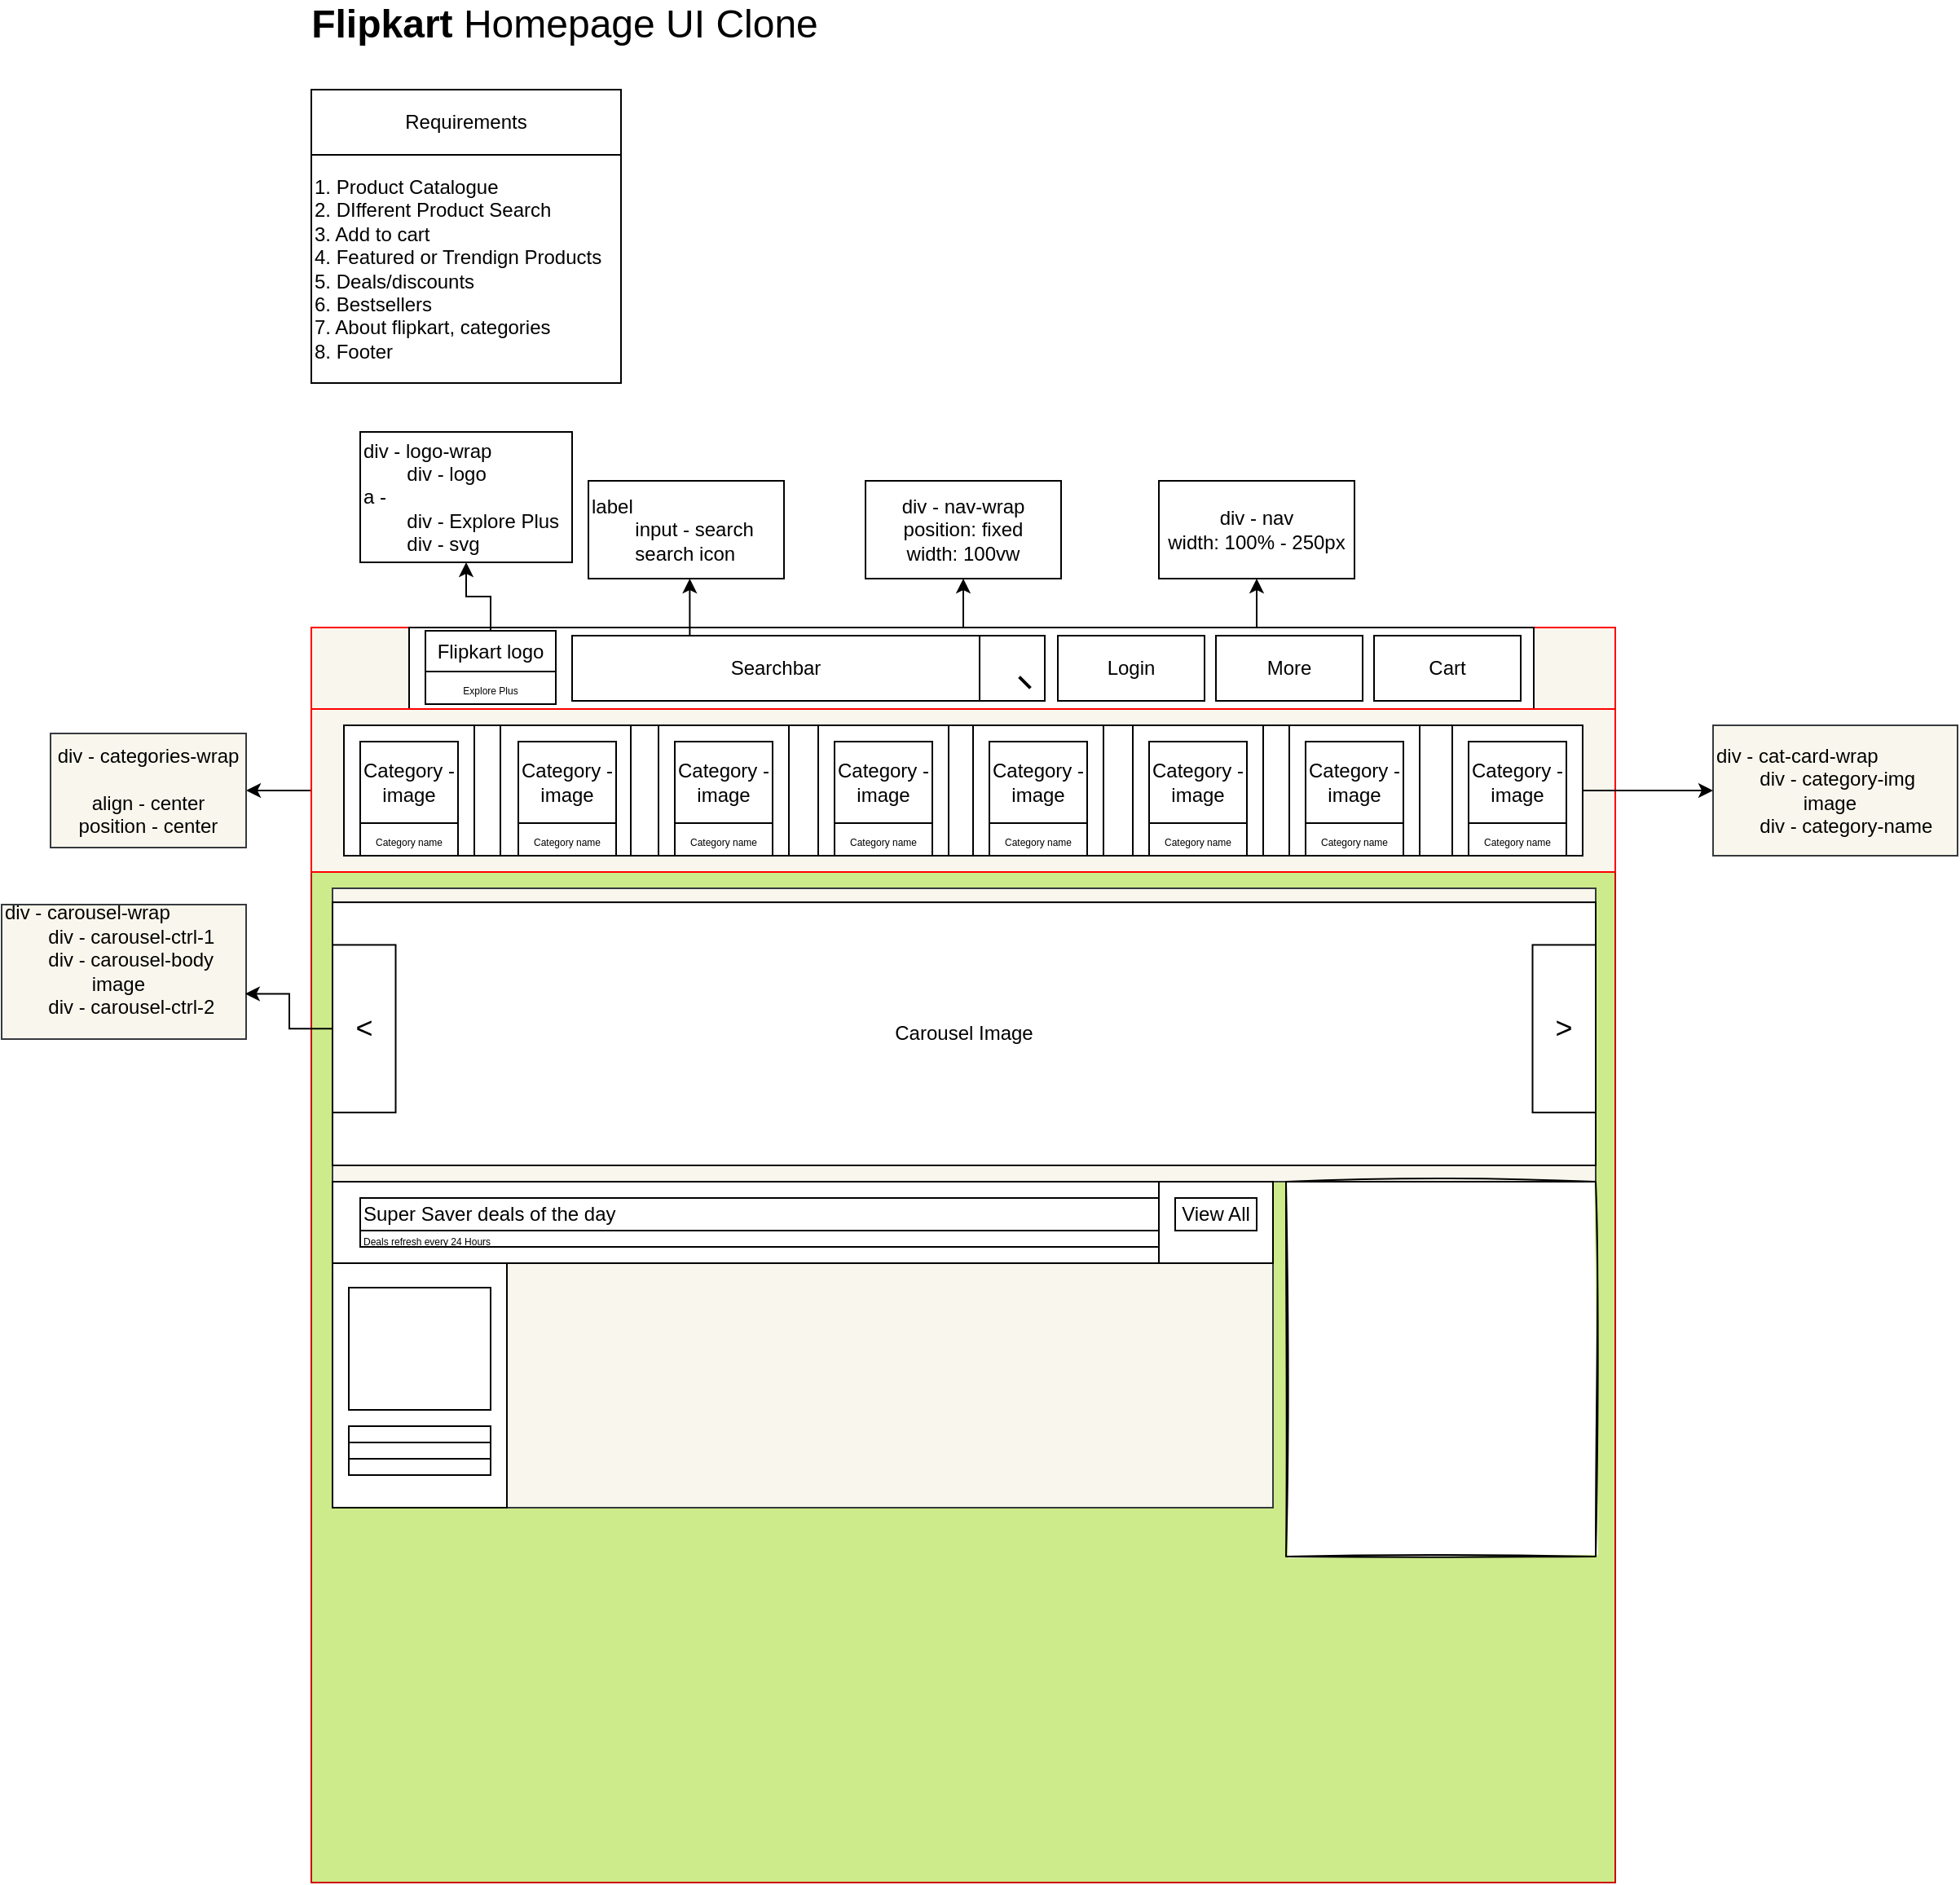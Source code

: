 <mxfile>
    <diagram id="jR1IEtuBlev8ocRsdkfB" name="Page-1">
        <mxGraphModel dx="1298" dy="1372" grid="1" gridSize="10" guides="1" tooltips="1" connect="1" arrows="1" fold="1" page="1" pageScale="1" pageWidth="850" pageHeight="1100" math="0" shadow="0">
            <root>
                <mxCell id="0"/>
                <mxCell id="1" parent="0"/>
                <mxCell id="2" value="" style="whiteSpace=wrap;html=1;fillColor=#cdeb8b;strokeColor=#CC0000;" parent="1" vertex="1">
                    <mxGeometry x="40" y="-540" width="800" height="620" as="geometry"/>
                </mxCell>
                <mxCell id="53" value="" style="group;sketch=0;fillColor=#f9f7ed;strokeColor=#36393d;" parent="1" vertex="1" connectable="0">
                    <mxGeometry x="53" y="-530" width="775" height="180" as="geometry"/>
                </mxCell>
                <mxCell id="54" value="" style="group" parent="53" vertex="1" connectable="0">
                    <mxGeometry width="775" height="171.429" as="geometry"/>
                </mxCell>
                <mxCell id="49" value="Carousel Image" style="whiteSpace=wrap;html=1;sketch=0;" parent="54" vertex="1">
                    <mxGeometry y="8.57" width="775" height="161.43" as="geometry"/>
                </mxCell>
                <mxCell id="50" value="&lt;font style=&quot;font-size: 18px&quot;&gt;&amp;lt;&lt;/font&gt;" style="whiteSpace=wrap;html=1;" parent="54" vertex="1">
                    <mxGeometry y="34.714" width="38.75" height="102.857" as="geometry"/>
                </mxCell>
                <mxCell id="52" value="&lt;font style=&quot;font-size: 18px&quot;&gt;&amp;gt;&lt;/font&gt;" style="whiteSpace=wrap;html=1;" parent="54" vertex="1">
                    <mxGeometry x="736.25" y="34.714" width="38.75" height="102.857" as="geometry"/>
                </mxCell>
                <mxCell id="6" value="&lt;font style=&quot;font-size: 24px&quot;&gt;&lt;b&gt;Flipkart &lt;/b&gt;Homepage UI Clone&lt;/font&gt;" style="text;html=1;align=center;verticalAlign=middle;resizable=0;points=[];autosize=1;strokeColor=none;" parent="1" vertex="1">
                    <mxGeometry x="30" y="-1070" width="330" height="20" as="geometry"/>
                </mxCell>
                <mxCell id="7" value="" style="group" parent="1" vertex="1" connectable="0">
                    <mxGeometry x="40" y="-1000" width="190" height="180" as="geometry"/>
                </mxCell>
                <mxCell id="3" value="Requirements" style="whiteSpace=wrap;html=1;" parent="7" vertex="1">
                    <mxGeometry y="-20" width="190" height="40" as="geometry"/>
                </mxCell>
                <mxCell id="4" value="1. Product Catalogue&lt;br&gt;2. DIfferent Product Search&lt;br&gt;3. Add to cart&lt;br&gt;4. Featured or Trendign Products&lt;br&gt;5. Deals/discounts&lt;br&gt;6. Bestsellers&lt;br&gt;7. About flipkart, categories&lt;br&gt;8. Footer" style="whiteSpace=wrap;html=1;align=left;" parent="7" vertex="1">
                    <mxGeometry y="20" width="190" height="140" as="geometry"/>
                </mxCell>
                <mxCell id="23" value="" style="edgeStyle=orthogonalEdgeStyle;rounded=0;orthogonalLoop=1;jettySize=auto;html=1;" parent="1" source="21" target="22" edge="1">
                    <mxGeometry relative="1" as="geometry"/>
                </mxCell>
                <mxCell id="21" value="" style="whiteSpace=wrap;html=1;fillColor=#f9f7ed;sketch=0;strokeColor=#FF0000;" parent="1" vertex="1">
                    <mxGeometry x="40" y="-690" width="800" height="50" as="geometry"/>
                </mxCell>
                <mxCell id="22" value="&lt;font color=&quot;#000000&quot;&gt;div - nav-wrap&lt;br&gt;position: fixed&lt;br&gt;width: 100vw&lt;/font&gt;" style="whiteSpace=wrap;html=1;fillColor=#FFFFFF;" parent="1" vertex="1">
                    <mxGeometry x="380" y="-780" width="120" height="60" as="geometry"/>
                </mxCell>
                <mxCell id="26" style="edgeStyle=orthogonalEdgeStyle;rounded=0;orthogonalLoop=1;jettySize=auto;html=1;exitX=0.75;exitY=0;exitDx=0;exitDy=0;entryX=0.5;entryY=1;entryDx=0;entryDy=0;" parent="1" source="24" target="27" edge="1">
                    <mxGeometry relative="1" as="geometry">
                        <mxPoint x="635" y="-750" as="targetPoint"/>
                        <Array as="points">
                            <mxPoint x="620" y="-690"/>
                        </Array>
                    </mxGeometry>
                </mxCell>
                <mxCell id="24" value="" style="whiteSpace=wrap;html=1;" parent="1" vertex="1">
                    <mxGeometry x="100" y="-690" width="690" height="50" as="geometry"/>
                </mxCell>
                <mxCell id="27" value="&lt;font color=&quot;#000000&quot;&gt;div - nav&lt;br&gt;width: 100% - 250px&lt;br&gt;&lt;/font&gt;" style="whiteSpace=wrap;html=1;strokeColor=#000000;fillColor=#fff;" parent="1" vertex="1">
                    <mxGeometry x="560" y="-780" width="120" height="60" as="geometry"/>
                </mxCell>
                <mxCell id="34" style="edgeStyle=orthogonalEdgeStyle;rounded=0;orthogonalLoop=1;jettySize=auto;html=1;exitX=0.25;exitY=0;exitDx=0;exitDy=0;" parent="1" source="32" edge="1">
                    <mxGeometry relative="1" as="geometry">
                        <mxPoint x="272.176" y="-720" as="targetPoint"/>
                    </mxGeometry>
                </mxCell>
                <mxCell id="35" value="&lt;font color=&quot;#000000&quot;&gt;label&lt;br&gt;&lt;span style=&quot;white-space: pre&quot;&gt;&#9;&lt;/span&gt;input - search&lt;br&gt;&lt;span style=&quot;white-space: pre&quot;&gt;&#9;&lt;/span&gt;search icon&lt;br&gt;&lt;/font&gt;" style="whiteSpace=wrap;html=1;strokeColor=#000000;fillColor=#FFFFFF;align=left;" parent="1" vertex="1">
                    <mxGeometry x="210" y="-780" width="120" height="60" as="geometry"/>
                </mxCell>
                <mxCell id="36" value="Login" style="whiteSpace=wrap;html=1;" parent="1" vertex="1">
                    <mxGeometry x="498" y="-685" width="90" height="40" as="geometry"/>
                </mxCell>
                <mxCell id="37" value="More" style="whiteSpace=wrap;html=1;" parent="1" vertex="1">
                    <mxGeometry x="595" y="-685" width="90" height="40" as="geometry"/>
                </mxCell>
                <mxCell id="38" value="Cart" style="whiteSpace=wrap;html=1;" parent="1" vertex="1">
                    <mxGeometry x="692" y="-685" width="90" height="40" as="geometry"/>
                </mxCell>
                <mxCell id="43" value="" style="group" parent="1" vertex="1" connectable="0">
                    <mxGeometry x="200" y="-685" width="290" height="40" as="geometry"/>
                </mxCell>
                <mxCell id="41" value="" style="group" parent="43" vertex="1" connectable="0">
                    <mxGeometry width="290" height="40" as="geometry"/>
                </mxCell>
                <mxCell id="32" value="Searchbar" style="whiteSpace=wrap;html=1;" parent="41" vertex="1">
                    <mxGeometry width="250" height="40" as="geometry"/>
                </mxCell>
                <mxCell id="39" value="" style="whiteSpace=wrap;html=1;" parent="41" vertex="1">
                    <mxGeometry x="250" width="40" height="40" as="geometry"/>
                </mxCell>
                <mxCell id="42" value="" style="line;strokeWidth=2;html=1;fillColor=#FFFFFF;rotation=45;" parent="41" vertex="1">
                    <mxGeometry x="262.2" y="19.34" width="22.27" height="10" as="geometry"/>
                </mxCell>
                <mxCell id="40" value="" style="ellipse;shape=doubleEllipse;whiteSpace=wrap;html=1;aspect=fixed;strokeColor=none;fillColor=#FFFFFF;" parent="41" vertex="1">
                    <mxGeometry x="257.2" y="8.34" width="20" height="20" as="geometry"/>
                </mxCell>
                <mxCell id="45" value="" style="group" parent="1" vertex="1" connectable="0">
                    <mxGeometry x="110" y="-688" width="80" height="748" as="geometry"/>
                </mxCell>
                <mxCell id="31" value="Flipkart logo" style="whiteSpace=wrap;html=1;" parent="45" vertex="1">
                    <mxGeometry width="80" height="25" as="geometry"/>
                </mxCell>
                <mxCell id="44" value="&lt;font style=&quot;font-size: 6px&quot;&gt;Explore Plus&lt;/font&gt;" style="whiteSpace=wrap;html=1;" parent="45" vertex="1">
                    <mxGeometry y="25" width="80" height="20" as="geometry"/>
                </mxCell>
                <mxCell id="46" value="&lt;font color=&quot;#000000&quot;&gt;div - logo-wrap&lt;br&gt;&lt;span style=&quot;white-space: pre&quot;&gt;&#9;&lt;/span&gt;div - logo&lt;br&gt;a -&amp;nbsp;&lt;br&gt;&lt;span style=&quot;white-space: pre&quot;&gt;&#9;&lt;/span&gt;div - Explore Plus&lt;br&gt;&lt;span style=&quot;white-space: pre&quot;&gt;&#9;&lt;/span&gt;div - svg&lt;/font&gt;" style="whiteSpace=wrap;html=1;align=left;fillColor=#FFFFFF;" parent="1" vertex="1">
                    <mxGeometry x="70" y="-810" width="130" height="80" as="geometry"/>
                </mxCell>
                <mxCell id="47" value="" style="edgeStyle=orthogonalEdgeStyle;rounded=0;orthogonalLoop=1;jettySize=auto;html=1;" parent="1" source="31" target="46" edge="1">
                    <mxGeometry relative="1" as="geometry"/>
                </mxCell>
                <mxCell id="89" value="" style="edgeStyle=orthogonalEdgeStyle;rounded=0;orthogonalLoop=1;jettySize=auto;html=1;" parent="1" source="48" target="88" edge="1">
                    <mxGeometry relative="1" as="geometry"/>
                </mxCell>
                <mxCell id="48" value="" style="whiteSpace=wrap;html=1;sketch=0;fillColor=#f9f7ed;strokeColor=#FF0000;glass=0;rounded=0;shadow=0;" parent="1" vertex="1">
                    <mxGeometry x="40" y="-640" width="800" height="100" as="geometry"/>
                </mxCell>
                <mxCell id="55" value="" style="whiteSpace=wrap;html=1;" parent="1" vertex="1">
                    <mxGeometry x="60" y="-630" width="760" height="80" as="geometry"/>
                </mxCell>
                <mxCell id="59" value="" style="group" parent="1" vertex="1" connectable="0">
                    <mxGeometry x="60" y="-630" width="80" height="80" as="geometry"/>
                </mxCell>
                <mxCell id="56" value="" style="whiteSpace=wrap;html=1;" parent="59" vertex="1">
                    <mxGeometry width="80" height="80" as="geometry"/>
                </mxCell>
                <mxCell id="57" value="Category - image" style="whiteSpace=wrap;html=1;" parent="59" vertex="1">
                    <mxGeometry x="10" y="10" width="60" height="50" as="geometry"/>
                </mxCell>
                <mxCell id="58" value="&lt;font style=&quot;font-size: 6px&quot;&gt;Category name&lt;/font&gt;" style="whiteSpace=wrap;html=1;align=center;" parent="59" vertex="1">
                    <mxGeometry x="10" y="60" width="60" height="20" as="geometry"/>
                </mxCell>
                <mxCell id="60" value="" style="group" parent="1" vertex="1" connectable="0">
                    <mxGeometry x="740" y="-630" width="80" height="80" as="geometry"/>
                </mxCell>
                <mxCell id="61" value="" style="whiteSpace=wrap;html=1;" parent="60" vertex="1">
                    <mxGeometry width="80" height="80" as="geometry"/>
                </mxCell>
                <mxCell id="62" value="Category - image" style="whiteSpace=wrap;html=1;" parent="60" vertex="1">
                    <mxGeometry x="10" y="10" width="60" height="50" as="geometry"/>
                </mxCell>
                <mxCell id="63" value="&lt;font style=&quot;font-size: 6px&quot;&gt;Category name&lt;/font&gt;" style="whiteSpace=wrap;html=1;align=center;" parent="60" vertex="1">
                    <mxGeometry x="10" y="60" width="60" height="20" as="geometry"/>
                </mxCell>
                <mxCell id="64" value="" style="group" parent="1" vertex="1" connectable="0">
                    <mxGeometry x="157" y="-630" width="80" height="80" as="geometry"/>
                </mxCell>
                <mxCell id="65" value="" style="whiteSpace=wrap;html=1;" parent="64" vertex="1">
                    <mxGeometry x="-1" width="80" height="80" as="geometry"/>
                </mxCell>
                <mxCell id="66" value="Category - image" style="whiteSpace=wrap;html=1;" parent="64" vertex="1">
                    <mxGeometry x="10" y="10" width="60" height="50" as="geometry"/>
                </mxCell>
                <mxCell id="67" value="&lt;font style=&quot;font-size: 6px&quot;&gt;Category name&lt;/font&gt;" style="whiteSpace=wrap;html=1;align=center;" parent="64" vertex="1">
                    <mxGeometry x="10" y="60" width="60" height="20" as="geometry"/>
                </mxCell>
                <mxCell id="68" value="" style="group" parent="1" vertex="1" connectable="0">
                    <mxGeometry x="640" y="-630" width="80" height="80" as="geometry"/>
                </mxCell>
                <mxCell id="69" value="" style="whiteSpace=wrap;html=1;" parent="68" vertex="1">
                    <mxGeometry width="80" height="80" as="geometry"/>
                </mxCell>
                <mxCell id="70" value="Category - image" style="whiteSpace=wrap;html=1;" parent="68" vertex="1">
                    <mxGeometry x="10" y="10" width="60" height="50" as="geometry"/>
                </mxCell>
                <mxCell id="71" value="&lt;font style=&quot;font-size: 6px&quot;&gt;Category name&lt;/font&gt;" style="whiteSpace=wrap;html=1;align=center;" parent="68" vertex="1">
                    <mxGeometry x="10" y="60" width="60" height="20" as="geometry"/>
                </mxCell>
                <mxCell id="72" value="" style="group" parent="1" vertex="1" connectable="0">
                    <mxGeometry x="253" y="-630" width="80" height="80" as="geometry"/>
                </mxCell>
                <mxCell id="73" value="" style="whiteSpace=wrap;html=1;" parent="72" vertex="1">
                    <mxGeometry width="80" height="80" as="geometry"/>
                </mxCell>
                <mxCell id="74" value="Category - image" style="whiteSpace=wrap;html=1;" parent="72" vertex="1">
                    <mxGeometry x="10" y="10" width="60" height="50" as="geometry"/>
                </mxCell>
                <mxCell id="75" value="&lt;font style=&quot;font-size: 6px&quot;&gt;Category name&lt;/font&gt;" style="whiteSpace=wrap;html=1;align=center;" parent="72" vertex="1">
                    <mxGeometry x="10" y="60" width="60" height="20" as="geometry"/>
                </mxCell>
                <mxCell id="76" value="" style="group" parent="1" vertex="1" connectable="0">
                    <mxGeometry x="544" y="-630" width="80" height="80" as="geometry"/>
                </mxCell>
                <mxCell id="77" value="" style="whiteSpace=wrap;html=1;" parent="76" vertex="1">
                    <mxGeometry width="80" height="80" as="geometry"/>
                </mxCell>
                <mxCell id="78" value="Category - image" style="whiteSpace=wrap;html=1;" parent="76" vertex="1">
                    <mxGeometry x="10" y="10" width="60" height="50" as="geometry"/>
                </mxCell>
                <mxCell id="79" value="&lt;font style=&quot;font-size: 6px&quot;&gt;Category name&lt;/font&gt;" style="whiteSpace=wrap;html=1;align=center;" parent="76" vertex="1">
                    <mxGeometry x="10" y="60" width="60" height="20" as="geometry"/>
                </mxCell>
                <mxCell id="80" value="" style="group" parent="1" vertex="1" connectable="0">
                    <mxGeometry x="351" y="-630" width="80" height="80" as="geometry"/>
                </mxCell>
                <mxCell id="81" value="" style="whiteSpace=wrap;html=1;" parent="80" vertex="1">
                    <mxGeometry width="80" height="80" as="geometry"/>
                </mxCell>
                <mxCell id="82" value="Category - image" style="whiteSpace=wrap;html=1;" parent="80" vertex="1">
                    <mxGeometry x="10" y="10" width="60" height="50" as="geometry"/>
                </mxCell>
                <mxCell id="83" value="&lt;font style=&quot;font-size: 6px&quot;&gt;Category name&lt;/font&gt;" style="whiteSpace=wrap;html=1;align=center;" parent="80" vertex="1">
                    <mxGeometry x="10" y="60" width="60" height="20" as="geometry"/>
                </mxCell>
                <mxCell id="84" value="" style="group" parent="1" vertex="1" connectable="0">
                    <mxGeometry x="446" y="-630" width="80" height="80" as="geometry"/>
                </mxCell>
                <mxCell id="85" value="" style="whiteSpace=wrap;html=1;" parent="84" vertex="1">
                    <mxGeometry width="80" height="80" as="geometry"/>
                </mxCell>
                <mxCell id="86" value="Category - image" style="whiteSpace=wrap;html=1;" parent="84" vertex="1">
                    <mxGeometry x="10" y="10" width="60" height="50" as="geometry"/>
                </mxCell>
                <mxCell id="87" value="&lt;font style=&quot;font-size: 6px&quot;&gt;Category name&lt;/font&gt;" style="whiteSpace=wrap;html=1;align=center;" parent="84" vertex="1">
                    <mxGeometry x="10" y="60" width="60" height="20" as="geometry"/>
                </mxCell>
                <mxCell id="88" value="&lt;font color=&quot;#000000&quot;&gt;div - categories-wrap&lt;br&gt;&lt;br&gt;align - center&lt;br&gt;position - center&lt;/font&gt;" style="whiteSpace=wrap;html=1;fillColor=#f9f7ed;strokeColor=#36393d;glass=0;rounded=0;shadow=0;sketch=0;" parent="1" vertex="1">
                    <mxGeometry x="-120" y="-625" width="120" height="70" as="geometry"/>
                </mxCell>
                <mxCell id="91" value="&lt;font color=&quot;#000000&quot;&gt;div - cat-card-wrap&lt;br&gt;&lt;span style=&quot;white-space: pre&quot;&gt;&#9;&lt;/span&gt;div - category-img&lt;br&gt;&lt;span style=&quot;white-space: pre&quot;&gt;&#9;&lt;/span&gt;&lt;span style=&quot;white-space: pre&quot;&gt;&#9;&lt;/span&gt;image&lt;br&gt;&lt;span style=&quot;white-space: pre&quot;&gt;&#9;&lt;/span&gt;div - category-name&lt;br&gt;&lt;/font&gt;" style="whiteSpace=wrap;html=1;fillColor=#f9f7ed;strokeColor=#36393d;align=left;" parent="1" vertex="1">
                    <mxGeometry x="900" y="-630" width="150" height="80" as="geometry"/>
                </mxCell>
                <mxCell id="92" value="" style="edgeStyle=orthogonalEdgeStyle;rounded=0;orthogonalLoop=1;jettySize=auto;html=1;" parent="1" source="61" target="91" edge="1">
                    <mxGeometry relative="1" as="geometry"/>
                </mxCell>
                <mxCell id="93" value="&lt;font color=&quot;#000000&quot;&gt;div - carousel-wrap&lt;br&gt;&lt;span style=&quot;white-space: pre&quot;&gt;&#9;&lt;/span&gt;div - carousel-ctrl-1&lt;br&gt;&lt;span style=&quot;white-space: pre&quot;&gt;&#9;&lt;/span&gt;div - carousel-body&lt;br&gt;&lt;span style=&quot;white-space: pre&quot;&gt;&#9;&lt;/span&gt;&lt;span style=&quot;white-space: pre&quot;&gt;&#9;&lt;/span&gt;image&lt;br&gt;&lt;span style=&quot;white-space: pre&quot;&gt;&#9;&lt;/span&gt;div - carousel-ctrl-2&lt;br&gt;&lt;span style=&quot;white-space: pre&quot;&gt;&#9;&lt;/span&gt;&lt;br&gt;&lt;/font&gt;" style="whiteSpace=wrap;html=1;fillColor=#f9f7ed;strokeColor=#36393d;align=left;" parent="1" vertex="1">
                    <mxGeometry x="-150" y="-520" width="150" height="82.5" as="geometry"/>
                </mxCell>
                <mxCell id="100" style="edgeStyle=orthogonalEdgeStyle;rounded=0;orthogonalLoop=1;jettySize=auto;html=1;entryX=0.996;entryY=0.663;entryDx=0;entryDy=0;entryPerimeter=0;" parent="1" source="50" target="93" edge="1">
                    <mxGeometry relative="1" as="geometry"/>
                </mxCell>
                <mxCell id="106" value="" style="whiteSpace=wrap;html=1;rounded=0;shadow=0;glass=0;sketch=0;fillColor=#f9f7ed;strokeColor=#36393d;" parent="1" vertex="1">
                    <mxGeometry x="53" y="-350" width="577" height="200" as="geometry"/>
                </mxCell>
                <mxCell id="107" value="" style="whiteSpace=wrap;html=1;rounded=0;shadow=0;glass=0;sketch=1;" parent="1" vertex="1">
                    <mxGeometry x="638" y="-350" width="190" height="230" as="geometry"/>
                </mxCell>
                <mxCell id="108" value="" style="whiteSpace=wrap;html=1;rounded=0;shadow=0;glass=0;sketch=0;" vertex="1" parent="1">
                    <mxGeometry x="53" y="-350" width="507" height="50" as="geometry"/>
                </mxCell>
                <mxCell id="110" value="" style="whiteSpace=wrap;html=1;rounded=0;shadow=0;glass=0;sketch=0;" vertex="1" parent="1">
                    <mxGeometry x="560" y="-350" width="70" height="50" as="geometry"/>
                </mxCell>
                <mxCell id="111" value="&lt;font style=&quot;font-size: 12px&quot;&gt;Super Saver deals of the day&lt;/font&gt;" style="whiteSpace=wrap;html=1;rounded=0;shadow=0;glass=0;sketch=0;align=left;" vertex="1" parent="1">
                    <mxGeometry x="70" y="-340" width="490" height="20" as="geometry"/>
                </mxCell>
                <mxCell id="112" value="&lt;font style=&quot;font-size: 6px&quot;&gt;Deals refresh every 24 Hours&lt;/font&gt;" style="whiteSpace=wrap;html=1;rounded=0;shadow=0;glass=0;sketch=0;align=left;" vertex="1" parent="1">
                    <mxGeometry x="70" y="-320" width="490" height="10" as="geometry"/>
                </mxCell>
                <mxCell id="113" value="View All" style="whiteSpace=wrap;html=1;rounded=0;shadow=0;glass=0;sketch=0;" vertex="1" parent="1">
                    <mxGeometry x="570" y="-340" width="50" height="20" as="geometry"/>
                </mxCell>
                <mxCell id="114" value="" style="whiteSpace=wrap;html=1;rounded=0;shadow=0;glass=0;sketch=0;" vertex="1" parent="1">
                    <mxGeometry x="53" y="-300" width="107" height="150" as="geometry"/>
                </mxCell>
                <mxCell id="115" value="" style="whiteSpace=wrap;html=1;rounded=0;shadow=0;glass=0;sketch=0;" vertex="1" parent="1">
                    <mxGeometry x="63" y="-285" width="87" height="75" as="geometry"/>
                </mxCell>
                <mxCell id="116" value="" style="whiteSpace=wrap;html=1;rounded=0;shadow=0;glass=0;sketch=0;" vertex="1" parent="1">
                    <mxGeometry x="63" y="-200" width="87" height="10" as="geometry"/>
                </mxCell>
                <mxCell id="117" value="" style="whiteSpace=wrap;html=1;rounded=0;shadow=0;glass=0;sketch=0;" vertex="1" parent="1">
                    <mxGeometry x="63" y="-190" width="87" height="10" as="geometry"/>
                </mxCell>
                <mxCell id="118" value="" style="whiteSpace=wrap;html=1;rounded=0;shadow=0;glass=0;sketch=0;" vertex="1" parent="1">
                    <mxGeometry x="63" y="-180" width="87" height="10" as="geometry"/>
                </mxCell>
            </root>
        </mxGraphModel>
    </diagram>
</mxfile>